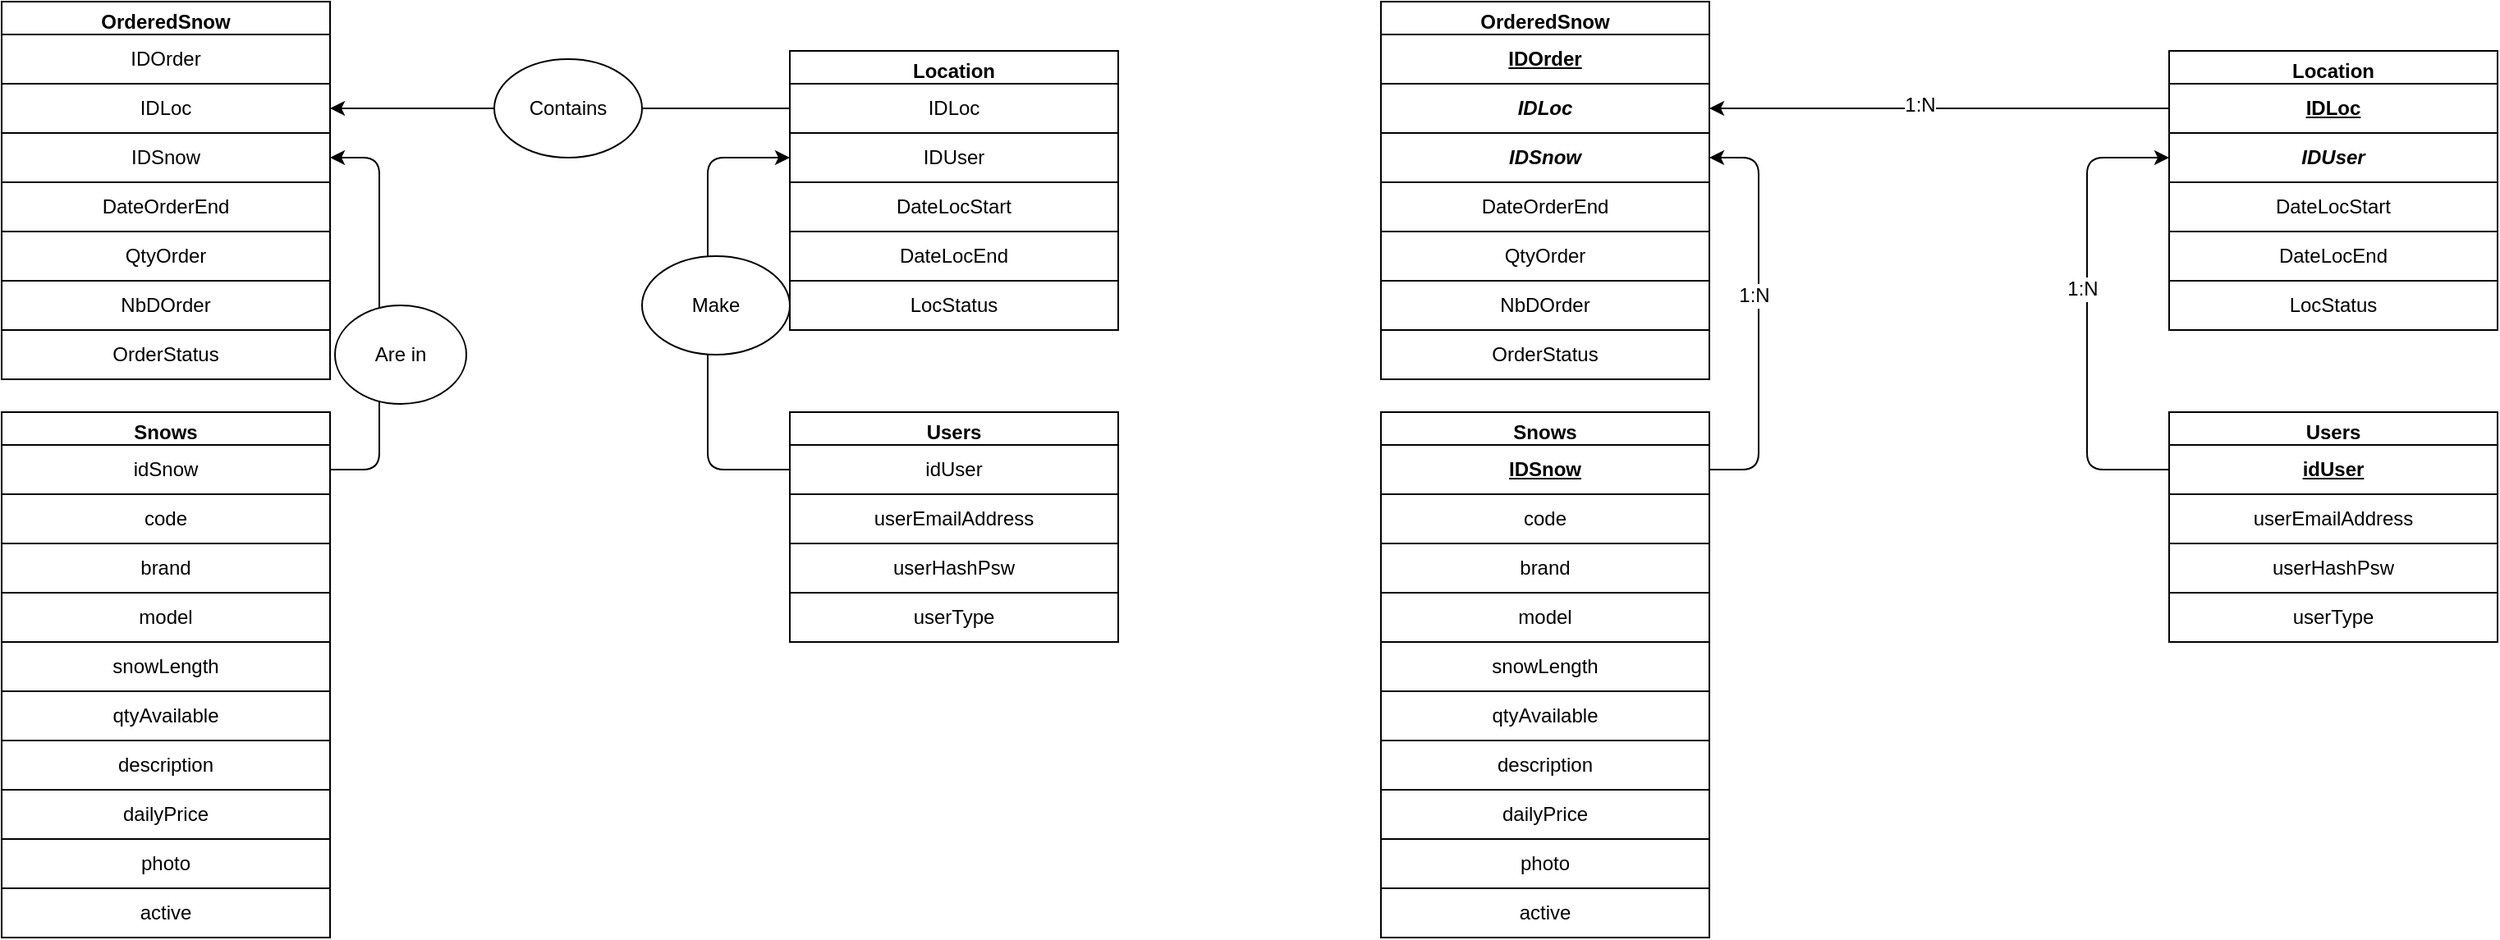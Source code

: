 <mxfile version="10.7.2" type="device"><diagram id="TY8imcLsiN5jtpOLYnO-" name="Page-1"><mxGraphModel dx="1634" dy="879" grid="1" gridSize="10" guides="1" tooltips="1" connect="1" arrows="1" fold="1" page="1" pageScale="1" pageWidth="827" pageHeight="1169" math="0" shadow="0"><root><mxCell id="0"/><mxCell id="1" parent="0"/><mxCell id="NLan3x_0cl0DZmebIoQf-2" value="Location" style="swimlane;" parent="1" vertex="1"><mxGeometry x="520" y="70" width="200" height="170" as="geometry"><mxRectangle x="620" y="330" width="80" height="23" as="alternateBounds"/></mxGeometry></mxCell><mxCell id="NLan3x_0cl0DZmebIoQf-3" value="IDLoc" style="rounded=0;whiteSpace=wrap;html=1;" parent="NLan3x_0cl0DZmebIoQf-2" vertex="1"><mxGeometry y="20" width="200" height="30" as="geometry"/></mxCell><mxCell id="NLan3x_0cl0DZmebIoQf-4" value="IDUser" style="rounded=0;whiteSpace=wrap;html=1;" parent="NLan3x_0cl0DZmebIoQf-2" vertex="1"><mxGeometry y="50" width="200" height="30" as="geometry"/></mxCell><mxCell id="h_c4mvdASFjKWsvuW1qB-10" value="LocStatus" style="rounded=0;whiteSpace=wrap;html=1;" vertex="1" parent="NLan3x_0cl0DZmebIoQf-2"><mxGeometry y="140" width="200" height="30" as="geometry"/></mxCell><mxCell id="h_c4mvdASFjKWsvuW1qB-5" value="DateLocStart" style="rounded=0;whiteSpace=wrap;html=1;" vertex="1" parent="NLan3x_0cl0DZmebIoQf-2"><mxGeometry y="80" width="200" height="30" as="geometry"/></mxCell><mxCell id="h_c4mvdASFjKWsvuW1qB-9" value="DateLocEnd" style="rounded=0;whiteSpace=wrap;html=1;" vertex="1" parent="NLan3x_0cl0DZmebIoQf-2"><mxGeometry y="110" width="200" height="30" as="geometry"/></mxCell><mxCell id="NLan3x_0cl0DZmebIoQf-9" value="Snows" style="swimlane;" parent="1" vertex="1"><mxGeometry x="40" y="290" width="200" height="320" as="geometry"><mxRectangle x="40" y="60" width="80" height="23" as="alternateBounds"/></mxGeometry></mxCell><mxCell id="NLan3x_0cl0DZmebIoQf-10" value="idSnow" style="rounded=0;whiteSpace=wrap;html=1;" parent="NLan3x_0cl0DZmebIoQf-9" vertex="1"><mxGeometry y="20" width="200" height="30" as="geometry"/></mxCell><mxCell id="NLan3x_0cl0DZmebIoQf-11" value="code" style="rounded=0;whiteSpace=wrap;html=1;" parent="NLan3x_0cl0DZmebIoQf-9" vertex="1"><mxGeometry y="50" width="200" height="30" as="geometry"/></mxCell><mxCell id="NLan3x_0cl0DZmebIoQf-12" value="brand" style="rounded=0;whiteSpace=wrap;html=1;" parent="NLan3x_0cl0DZmebIoQf-9" vertex="1"><mxGeometry y="80" width="200" height="30" as="geometry"/></mxCell><mxCell id="NLan3x_0cl0DZmebIoQf-13" value="model" style="rounded=0;whiteSpace=wrap;html=1;" parent="NLan3x_0cl0DZmebIoQf-9" vertex="1"><mxGeometry y="110" width="200" height="30" as="geometry"/></mxCell><mxCell id="NLan3x_0cl0DZmebIoQf-14" value="snowLength" style="rounded=0;whiteSpace=wrap;html=1;" parent="NLan3x_0cl0DZmebIoQf-9" vertex="1"><mxGeometry y="140" width="200" height="30" as="geometry"/></mxCell><mxCell id="NLan3x_0cl0DZmebIoQf-15" value="qtyAvailable" style="rounded=0;whiteSpace=wrap;html=1;" parent="NLan3x_0cl0DZmebIoQf-9" vertex="1"><mxGeometry y="170" width="200" height="30" as="geometry"/></mxCell><mxCell id="NLan3x_0cl0DZmebIoQf-23" value="description" style="rounded=0;whiteSpace=wrap;html=1;" parent="NLan3x_0cl0DZmebIoQf-9" vertex="1"><mxGeometry y="200" width="200" height="30" as="geometry"/></mxCell><mxCell id="NLan3x_0cl0DZmebIoQf-24" value="dailyPrice" style="rounded=0;whiteSpace=wrap;html=1;" parent="NLan3x_0cl0DZmebIoQf-9" vertex="1"><mxGeometry y="230" width="200" height="30" as="geometry"/></mxCell><mxCell id="NLan3x_0cl0DZmebIoQf-25" value="photo" style="rounded=0;whiteSpace=wrap;html=1;" parent="NLan3x_0cl0DZmebIoQf-9" vertex="1"><mxGeometry y="260" width="200" height="30" as="geometry"/></mxCell><mxCell id="NLan3x_0cl0DZmebIoQf-26" value="active" style="rounded=0;whiteSpace=wrap;html=1;" parent="NLan3x_0cl0DZmebIoQf-9" vertex="1"><mxGeometry y="290" width="200" height="30" as="geometry"/></mxCell><mxCell id="NLan3x_0cl0DZmebIoQf-16" value="Users" style="swimlane;" parent="1" vertex="1"><mxGeometry x="520" y="290" width="200" height="140" as="geometry"><mxRectangle x="600" y="60" width="80" height="23" as="alternateBounds"/></mxGeometry></mxCell><mxCell id="NLan3x_0cl0DZmebIoQf-17" value="idUser" style="rounded=0;whiteSpace=wrap;html=1;" parent="NLan3x_0cl0DZmebIoQf-16" vertex="1"><mxGeometry y="20" width="200" height="30" as="geometry"/></mxCell><mxCell id="NLan3x_0cl0DZmebIoQf-18" value="userEmailAddress" style="rounded=0;whiteSpace=wrap;html=1;" parent="NLan3x_0cl0DZmebIoQf-16" vertex="1"><mxGeometry y="50" width="200" height="30" as="geometry"/></mxCell><mxCell id="NLan3x_0cl0DZmebIoQf-19" value="userHashPsw" style="rounded=0;whiteSpace=wrap;html=1;" parent="NLan3x_0cl0DZmebIoQf-16" vertex="1"><mxGeometry y="80" width="200" height="30" as="geometry"/></mxCell><mxCell id="h_c4mvdASFjKWsvuW1qB-8" value="userType" style="rounded=0;whiteSpace=wrap;html=1;" vertex="1" parent="NLan3x_0cl0DZmebIoQf-16"><mxGeometry y="110" width="200" height="30" as="geometry"/></mxCell><mxCell id="h_c4mvdASFjKWsvuW1qB-1" value="OrderedSnow" style="swimlane;" vertex="1" parent="1"><mxGeometry x="40" y="40" width="200" height="230" as="geometry"><mxRectangle x="330" y="265" width="110" height="23" as="alternateBounds"/></mxGeometry></mxCell><mxCell id="NLan3x_0cl0DZmebIoQf-8" value="NbDOrder" style="rounded=0;whiteSpace=wrap;html=1;" parent="h_c4mvdASFjKWsvuW1qB-1" vertex="1"><mxGeometry y="170" width="200" height="30" as="geometry"/></mxCell><mxCell id="NLan3x_0cl0DZmebIoQf-7" value="QtyOrder" style="rounded=0;whiteSpace=wrap;html=1;" parent="h_c4mvdASFjKWsvuW1qB-1" vertex="1"><mxGeometry y="140" width="200" height="30" as="geometry"/></mxCell><mxCell id="NLan3x_0cl0DZmebIoQf-6" value="DateOrderEnd" style="rounded=0;whiteSpace=wrap;html=1;" parent="h_c4mvdASFjKWsvuW1qB-1" vertex="1"><mxGeometry y="110" width="200" height="30" as="geometry"/></mxCell><mxCell id="NLan3x_0cl0DZmebIoQf-5" value="IDSnow" style="rounded=0;whiteSpace=wrap;html=1;" parent="h_c4mvdASFjKWsvuW1qB-1" vertex="1"><mxGeometry y="80" width="200" height="30" as="geometry"/></mxCell><mxCell id="h_c4mvdASFjKWsvuW1qB-2" value="IDLoc" style="rounded=0;whiteSpace=wrap;html=1;" vertex="1" parent="h_c4mvdASFjKWsvuW1qB-1"><mxGeometry y="50" width="200" height="30" as="geometry"/></mxCell><mxCell id="h_c4mvdASFjKWsvuW1qB-3" value="IDOrder" style="rounded=0;whiteSpace=wrap;html=1;" vertex="1" parent="h_c4mvdASFjKWsvuW1qB-1"><mxGeometry y="20" width="200" height="30" as="geometry"/></mxCell><mxCell id="h_c4mvdASFjKWsvuW1qB-11" value="OrderStatus" style="rounded=0;whiteSpace=wrap;html=1;" vertex="1" parent="h_c4mvdASFjKWsvuW1qB-1"><mxGeometry y="200" width="200" height="30" as="geometry"/></mxCell><mxCell id="h_c4mvdASFjKWsvuW1qB-13" value="" style="endArrow=classic;html=1;exitX=1;exitY=0.5;exitDx=0;exitDy=0;entryX=1;entryY=0.5;entryDx=0;entryDy=0;" edge="1" parent="1" source="NLan3x_0cl0DZmebIoQf-10" target="NLan3x_0cl0DZmebIoQf-5"><mxGeometry width="50" height="50" relative="1" as="geometry"><mxPoint x="40" y="675" as="sourcePoint"/><mxPoint x="90" y="625" as="targetPoint"/><Array as="points"><mxPoint x="270" y="325"/><mxPoint x="270" y="135"/></Array></mxGeometry></mxCell><mxCell id="h_c4mvdASFjKWsvuW1qB-15" value="" style="endArrow=classic;html=1;exitX=0;exitY=0.5;exitDx=0;exitDy=0;entryX=1;entryY=0.5;entryDx=0;entryDy=0;" edge="1" parent="1" source="NLan3x_0cl0DZmebIoQf-3" target="h_c4mvdASFjKWsvuW1qB-2"><mxGeometry width="50" height="50" relative="1" as="geometry"><mxPoint x="240" y="515" as="sourcePoint"/><mxPoint x="370" y="395" as="targetPoint"/><Array as="points"><mxPoint x="340" y="105"/><mxPoint x="310" y="105"/></Array></mxGeometry></mxCell><mxCell id="h_c4mvdASFjKWsvuW1qB-16" value="" style="endArrow=classic;html=1;exitX=0;exitY=0.5;exitDx=0;exitDy=0;entryX=0;entryY=0.5;entryDx=0;entryDy=0;" edge="1" parent="1" source="NLan3x_0cl0DZmebIoQf-17" target="NLan3x_0cl0DZmebIoQf-4"><mxGeometry width="50" height="50" relative="1" as="geometry"><mxPoint x="400" y="395" as="sourcePoint"/><mxPoint x="450" y="345" as="targetPoint"/><Array as="points"><mxPoint x="470" y="325"/><mxPoint x="470" y="135"/></Array></mxGeometry></mxCell><mxCell id="h_c4mvdASFjKWsvuW1qB-17" value="Make" style="ellipse;whiteSpace=wrap;html=1;" vertex="1" parent="1"><mxGeometry x="430" y="195" width="90" height="60" as="geometry"/></mxCell><mxCell id="h_c4mvdASFjKWsvuW1qB-18" value="Contains" style="ellipse;whiteSpace=wrap;html=1;" vertex="1" parent="1"><mxGeometry x="340" y="75" width="90" height="60" as="geometry"/></mxCell><mxCell id="h_c4mvdASFjKWsvuW1qB-19" value="Are in" style="ellipse;whiteSpace=wrap;html=1;" vertex="1" parent="1"><mxGeometry x="243" y="225" width="80" height="60" as="geometry"/></mxCell><mxCell id="h_c4mvdASFjKWsvuW1qB-20" value="Location" style="swimlane;" vertex="1" parent="1"><mxGeometry x="1360" y="70" width="200" height="170" as="geometry"><mxRectangle x="620" y="330" width="80" height="23" as="alternateBounds"/></mxGeometry></mxCell><mxCell id="h_c4mvdASFjKWsvuW1qB-21" value="&lt;b&gt;&lt;u&gt;IDLoc&lt;/u&gt;&lt;/b&gt;" style="rounded=0;whiteSpace=wrap;html=1;" vertex="1" parent="h_c4mvdASFjKWsvuW1qB-20"><mxGeometry y="20" width="200" height="30" as="geometry"/></mxCell><mxCell id="h_c4mvdASFjKWsvuW1qB-22" value="&lt;b&gt;&lt;i&gt;IDUser&lt;/i&gt;&lt;/b&gt;" style="rounded=0;whiteSpace=wrap;html=1;" vertex="1" parent="h_c4mvdASFjKWsvuW1qB-20"><mxGeometry y="50" width="200" height="30" as="geometry"/></mxCell><mxCell id="h_c4mvdASFjKWsvuW1qB-23" value="LocStatus" style="rounded=0;whiteSpace=wrap;html=1;" vertex="1" parent="h_c4mvdASFjKWsvuW1qB-20"><mxGeometry y="140" width="200" height="30" as="geometry"/></mxCell><mxCell id="h_c4mvdASFjKWsvuW1qB-24" value="DateLocStart" style="rounded=0;whiteSpace=wrap;html=1;" vertex="1" parent="h_c4mvdASFjKWsvuW1qB-20"><mxGeometry y="80" width="200" height="30" as="geometry"/></mxCell><mxCell id="h_c4mvdASFjKWsvuW1qB-25" value="DateLocEnd" style="rounded=0;whiteSpace=wrap;html=1;" vertex="1" parent="h_c4mvdASFjKWsvuW1qB-20"><mxGeometry y="110" width="200" height="30" as="geometry"/></mxCell><mxCell id="h_c4mvdASFjKWsvuW1qB-26" value="Snows" style="swimlane;" vertex="1" parent="1"><mxGeometry x="880" y="290" width="200" height="320" as="geometry"><mxRectangle x="40" y="60" width="80" height="23" as="alternateBounds"/></mxGeometry></mxCell><mxCell id="h_c4mvdASFjKWsvuW1qB-27" value="&lt;b&gt;&lt;u&gt;IDSnow&lt;/u&gt;&lt;/b&gt;" style="rounded=0;whiteSpace=wrap;html=1;" vertex="1" parent="h_c4mvdASFjKWsvuW1qB-26"><mxGeometry y="20" width="200" height="30" as="geometry"/></mxCell><mxCell id="h_c4mvdASFjKWsvuW1qB-28" value="code" style="rounded=0;whiteSpace=wrap;html=1;" vertex="1" parent="h_c4mvdASFjKWsvuW1qB-26"><mxGeometry y="50" width="200" height="30" as="geometry"/></mxCell><mxCell id="h_c4mvdASFjKWsvuW1qB-29" value="brand" style="rounded=0;whiteSpace=wrap;html=1;" vertex="1" parent="h_c4mvdASFjKWsvuW1qB-26"><mxGeometry y="80" width="200" height="30" as="geometry"/></mxCell><mxCell id="h_c4mvdASFjKWsvuW1qB-30" value="model" style="rounded=0;whiteSpace=wrap;html=1;" vertex="1" parent="h_c4mvdASFjKWsvuW1qB-26"><mxGeometry y="110" width="200" height="30" as="geometry"/></mxCell><mxCell id="h_c4mvdASFjKWsvuW1qB-31" value="snowLength" style="rounded=0;whiteSpace=wrap;html=1;" vertex="1" parent="h_c4mvdASFjKWsvuW1qB-26"><mxGeometry y="140" width="200" height="30" as="geometry"/></mxCell><mxCell id="h_c4mvdASFjKWsvuW1qB-32" value="qtyAvailable" style="rounded=0;whiteSpace=wrap;html=1;" vertex="1" parent="h_c4mvdASFjKWsvuW1qB-26"><mxGeometry y="170" width="200" height="30" as="geometry"/></mxCell><mxCell id="h_c4mvdASFjKWsvuW1qB-33" value="description" style="rounded=0;whiteSpace=wrap;html=1;" vertex="1" parent="h_c4mvdASFjKWsvuW1qB-26"><mxGeometry y="200" width="200" height="30" as="geometry"/></mxCell><mxCell id="h_c4mvdASFjKWsvuW1qB-34" value="dailyPrice" style="rounded=0;whiteSpace=wrap;html=1;" vertex="1" parent="h_c4mvdASFjKWsvuW1qB-26"><mxGeometry y="230" width="200" height="30" as="geometry"/></mxCell><mxCell id="h_c4mvdASFjKWsvuW1qB-35" value="photo" style="rounded=0;whiteSpace=wrap;html=1;" vertex="1" parent="h_c4mvdASFjKWsvuW1qB-26"><mxGeometry y="260" width="200" height="30" as="geometry"/></mxCell><mxCell id="h_c4mvdASFjKWsvuW1qB-36" value="active" style="rounded=0;whiteSpace=wrap;html=1;" vertex="1" parent="h_c4mvdASFjKWsvuW1qB-26"><mxGeometry y="290" width="200" height="30" as="geometry"/></mxCell><mxCell id="h_c4mvdASFjKWsvuW1qB-37" value="Users" style="swimlane;" vertex="1" parent="1"><mxGeometry x="1360" y="290" width="200" height="140" as="geometry"><mxRectangle x="600" y="60" width="80" height="23" as="alternateBounds"/></mxGeometry></mxCell><mxCell id="h_c4mvdASFjKWsvuW1qB-38" value="&lt;u&gt;&lt;b&gt;idUser&lt;/b&gt;&lt;/u&gt;" style="rounded=0;whiteSpace=wrap;html=1;" vertex="1" parent="h_c4mvdASFjKWsvuW1qB-37"><mxGeometry y="20" width="200" height="30" as="geometry"/></mxCell><mxCell id="h_c4mvdASFjKWsvuW1qB-39" value="userEmailAddress" style="rounded=0;whiteSpace=wrap;html=1;" vertex="1" parent="h_c4mvdASFjKWsvuW1qB-37"><mxGeometry y="50" width="200" height="30" as="geometry"/></mxCell><mxCell id="h_c4mvdASFjKWsvuW1qB-40" value="userHashPsw" style="rounded=0;whiteSpace=wrap;html=1;" vertex="1" parent="h_c4mvdASFjKWsvuW1qB-37"><mxGeometry y="80" width="200" height="30" as="geometry"/></mxCell><mxCell id="h_c4mvdASFjKWsvuW1qB-41" value="userType" style="rounded=0;whiteSpace=wrap;html=1;" vertex="1" parent="h_c4mvdASFjKWsvuW1qB-37"><mxGeometry y="110" width="200" height="30" as="geometry"/></mxCell><mxCell id="h_c4mvdASFjKWsvuW1qB-42" value="OrderedSnow" style="swimlane;" vertex="1" parent="1"><mxGeometry x="880" y="40" width="200" height="230" as="geometry"><mxRectangle x="330" y="265" width="110" height="23" as="alternateBounds"/></mxGeometry></mxCell><mxCell id="h_c4mvdASFjKWsvuW1qB-43" value="NbDOrder" style="rounded=0;whiteSpace=wrap;html=1;" vertex="1" parent="h_c4mvdASFjKWsvuW1qB-42"><mxGeometry y="170" width="200" height="30" as="geometry"/></mxCell><mxCell id="h_c4mvdASFjKWsvuW1qB-44" value="QtyOrder" style="rounded=0;whiteSpace=wrap;html=1;" vertex="1" parent="h_c4mvdASFjKWsvuW1qB-42"><mxGeometry y="140" width="200" height="30" as="geometry"/></mxCell><mxCell id="h_c4mvdASFjKWsvuW1qB-45" value="DateOrderEnd" style="rounded=0;whiteSpace=wrap;html=1;" vertex="1" parent="h_c4mvdASFjKWsvuW1qB-42"><mxGeometry y="110" width="200" height="30" as="geometry"/></mxCell><mxCell id="h_c4mvdASFjKWsvuW1qB-46" value="&lt;b&gt;&lt;i&gt;IDSnow&lt;/i&gt;&lt;/b&gt;" style="rounded=0;whiteSpace=wrap;html=1;" vertex="1" parent="h_c4mvdASFjKWsvuW1qB-42"><mxGeometry y="80" width="200" height="30" as="geometry"/></mxCell><mxCell id="h_c4mvdASFjKWsvuW1qB-47" value="&lt;b&gt;&lt;i&gt;IDLoc&lt;/i&gt;&lt;/b&gt;" style="rounded=0;whiteSpace=wrap;html=1;" vertex="1" parent="h_c4mvdASFjKWsvuW1qB-42"><mxGeometry y="50" width="200" height="30" as="geometry"/></mxCell><mxCell id="h_c4mvdASFjKWsvuW1qB-48" value="&lt;u&gt;&lt;b&gt;IDOrder&lt;/b&gt;&lt;/u&gt;" style="rounded=0;whiteSpace=wrap;html=1;" vertex="1" parent="h_c4mvdASFjKWsvuW1qB-42"><mxGeometry y="20" width="200" height="30" as="geometry"/></mxCell><mxCell id="h_c4mvdASFjKWsvuW1qB-49" value="OrderStatus" style="rounded=0;whiteSpace=wrap;html=1;" vertex="1" parent="h_c4mvdASFjKWsvuW1qB-42"><mxGeometry y="200" width="200" height="30" as="geometry"/></mxCell><mxCell id="h_c4mvdASFjKWsvuW1qB-50" value="" style="endArrow=classic;html=1;exitX=1;exitY=0.5;exitDx=0;exitDy=0;entryX=1;entryY=0.5;entryDx=0;entryDy=0;" edge="1" parent="1" source="h_c4mvdASFjKWsvuW1qB-27" target="h_c4mvdASFjKWsvuW1qB-46"><mxGeometry width="50" height="50" relative="1" as="geometry"><mxPoint x="880" y="675" as="sourcePoint"/><mxPoint x="930" y="625" as="targetPoint"/><Array as="points"><mxPoint x="1110" y="325"/><mxPoint x="1110" y="135"/></Array></mxGeometry></mxCell><mxCell id="h_c4mvdASFjKWsvuW1qB-57" value="1:N" style="text;html=1;resizable=0;points=[];align=center;verticalAlign=middle;labelBackgroundColor=#ffffff;" vertex="1" connectable="0" parent="h_c4mvdASFjKWsvuW1qB-50"><mxGeometry x="0.088" y="3" relative="1" as="geometry"><mxPoint as="offset"/></mxGeometry></mxCell><mxCell id="h_c4mvdASFjKWsvuW1qB-51" value="" style="endArrow=classic;html=1;exitX=0;exitY=0.5;exitDx=0;exitDy=0;entryX=1;entryY=0.5;entryDx=0;entryDy=0;" edge="1" parent="1" source="h_c4mvdASFjKWsvuW1qB-21" target="h_c4mvdASFjKWsvuW1qB-47"><mxGeometry width="50" height="50" relative="1" as="geometry"><mxPoint x="1080" y="515" as="sourcePoint"/><mxPoint x="1210" y="395" as="targetPoint"/><Array as="points"><mxPoint x="1180" y="105"/><mxPoint x="1150" y="105"/></Array></mxGeometry></mxCell><mxCell id="h_c4mvdASFjKWsvuW1qB-56" value="1:N" style="text;html=1;resizable=0;points=[];align=center;verticalAlign=middle;labelBackgroundColor=#ffffff;" vertex="1" connectable="0" parent="h_c4mvdASFjKWsvuW1qB-51"><mxGeometry x="0.286" y="-28" relative="1" as="geometry"><mxPoint x="28" y="26" as="offset"/></mxGeometry></mxCell><mxCell id="h_c4mvdASFjKWsvuW1qB-52" value="" style="endArrow=classic;html=1;exitX=0;exitY=0.5;exitDx=0;exitDy=0;entryX=0;entryY=0.5;entryDx=0;entryDy=0;" edge="1" parent="1" source="h_c4mvdASFjKWsvuW1qB-38" target="h_c4mvdASFjKWsvuW1qB-22"><mxGeometry width="50" height="50" relative="1" as="geometry"><mxPoint x="1240" y="395" as="sourcePoint"/><mxPoint x="1290" y="345" as="targetPoint"/><Array as="points"><mxPoint x="1310" y="325"/><mxPoint x="1310" y="135"/></Array></mxGeometry></mxCell><mxCell id="h_c4mvdASFjKWsvuW1qB-58" value="1:N" style="text;html=1;resizable=0;points=[];align=center;verticalAlign=middle;labelBackgroundColor=#ffffff;" vertex="1" connectable="0" parent="h_c4mvdASFjKWsvuW1qB-52"><mxGeometry x="0.103" y="3" relative="1" as="geometry"><mxPoint as="offset"/></mxGeometry></mxCell></root></mxGraphModel></diagram></mxfile>